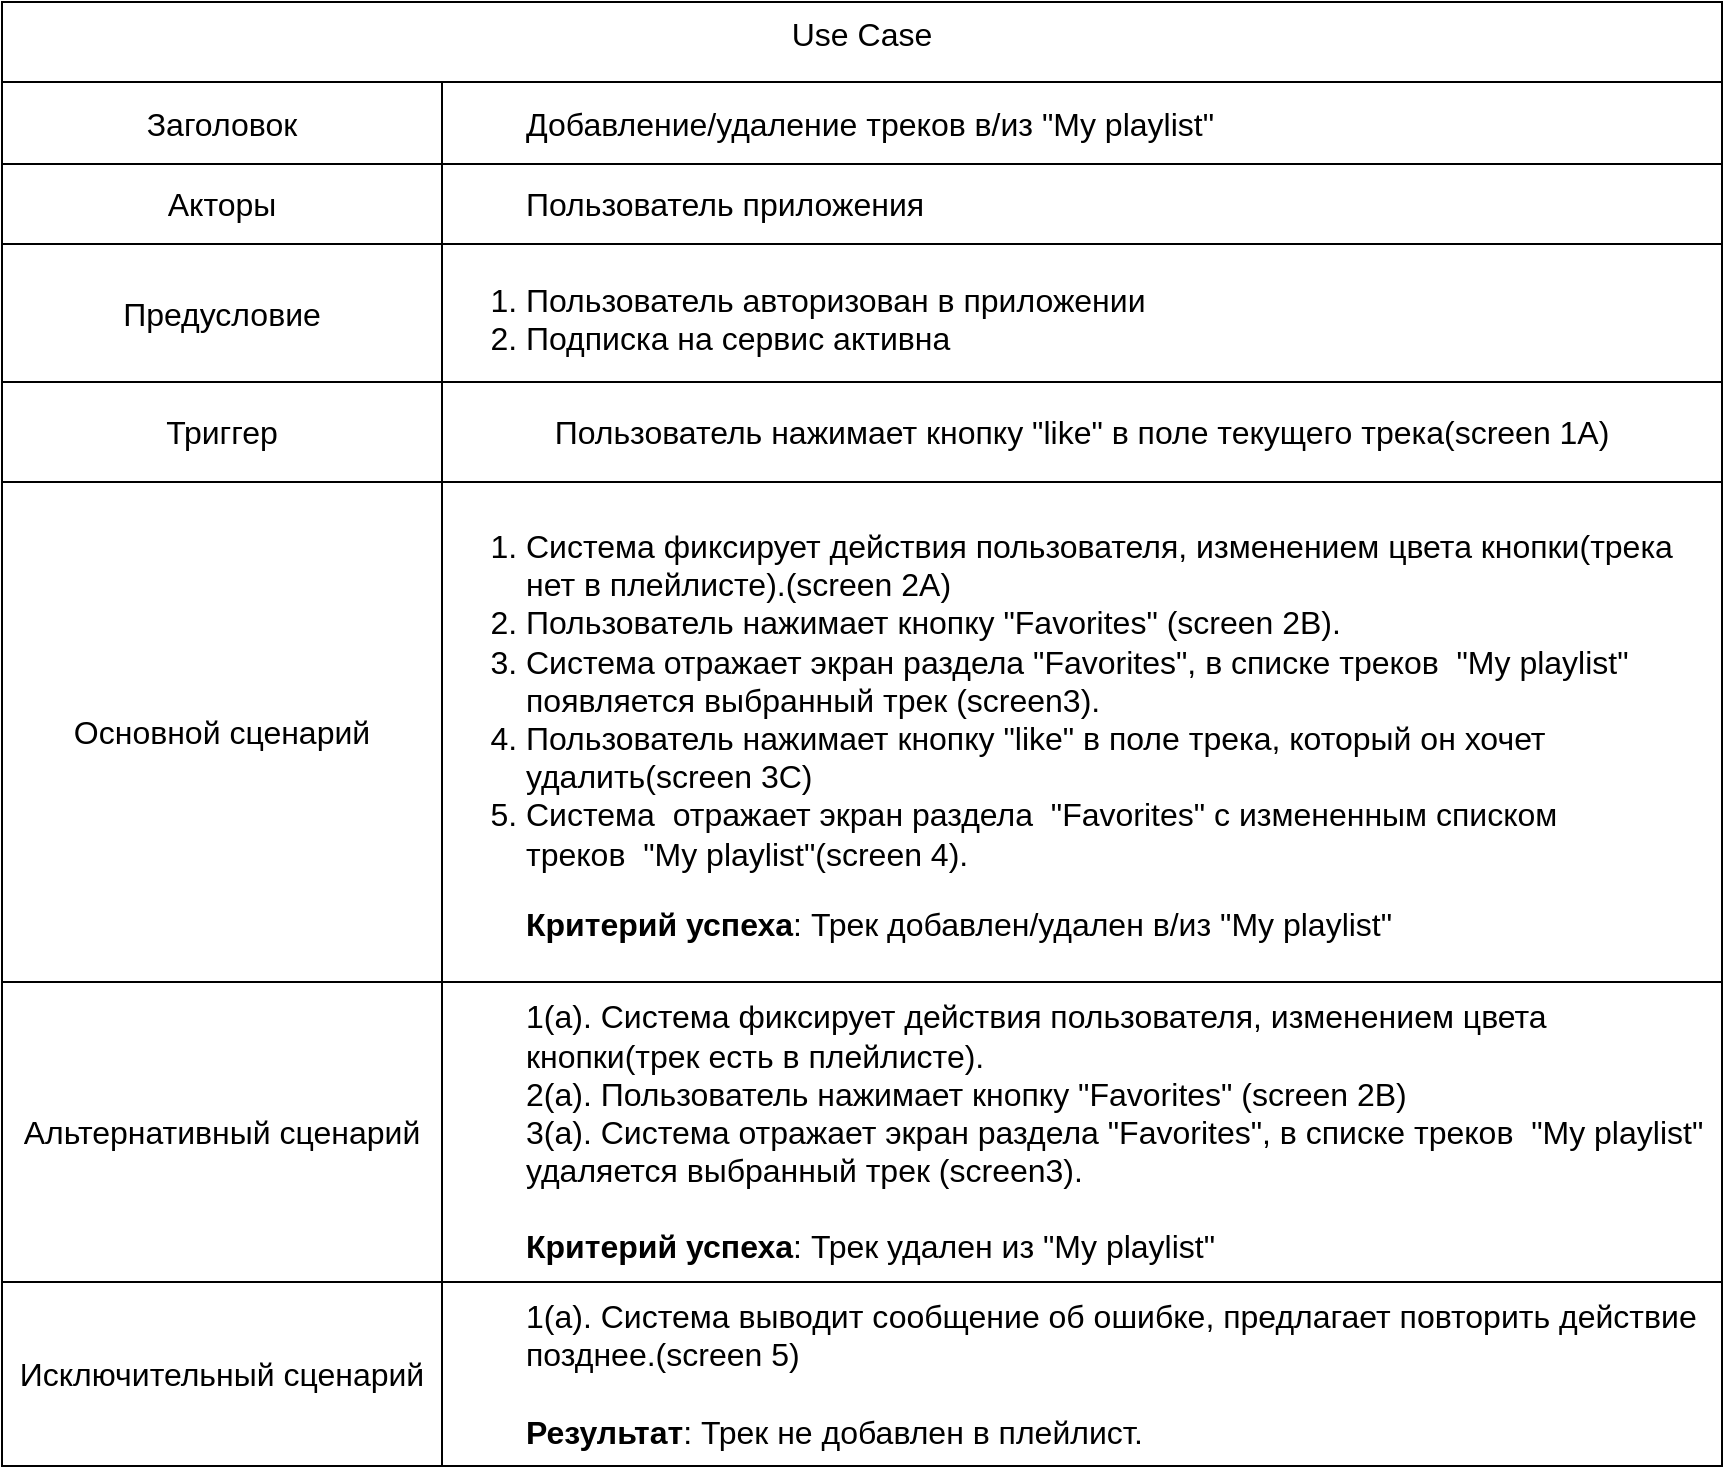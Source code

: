<mxfile version="24.8.0">
  <diagram name="Страница — 1" id="uVoTHYEMFmzPXwjLP7kv">
    <mxGraphModel grid="1" page="1" gridSize="10" guides="1" tooltips="1" connect="1" arrows="1" fold="1" pageScale="1" pageWidth="1169" pageHeight="827" math="0" shadow="0">
      <root>
        <mxCell id="0" />
        <mxCell id="1" parent="0" />
        <mxCell id="TL7R4SuH9gmXkBh_Vcmx-14" value="Use Case" style="shape=table;startSize=40;container=1;collapsible=0;childLayout=tableLayout;strokeColor=default;fontSize=16;verticalAlign=top;" vertex="1" parent="1">
          <mxGeometry x="80" y="40" width="860" height="732" as="geometry" />
        </mxCell>
        <mxCell id="TL7R4SuH9gmXkBh_Vcmx-15" value="" style="shape=tableRow;horizontal=0;startSize=0;swimlaneHead=0;swimlaneBody=0;strokeColor=inherit;top=0;left=0;bottom=0;right=0;collapsible=0;dropTarget=0;fillColor=none;points=[[0,0.5],[1,0.5]];portConstraint=eastwest;fontSize=16;" vertex="1" parent="TL7R4SuH9gmXkBh_Vcmx-14">
          <mxGeometry y="40" width="860" height="41" as="geometry" />
        </mxCell>
        <mxCell id="TL7R4SuH9gmXkBh_Vcmx-16" value="Заголовок" style="shape=partialRectangle;html=1;whiteSpace=wrap;connectable=0;strokeColor=inherit;overflow=hidden;fillColor=none;top=0;left=0;bottom=0;right=0;pointerEvents=1;fontSize=16;" vertex="1" parent="TL7R4SuH9gmXkBh_Vcmx-15">
          <mxGeometry width="220" height="41" as="geometry">
            <mxRectangle width="220" height="41" as="alternateBounds" />
          </mxGeometry>
        </mxCell>
        <mxCell id="TL7R4SuH9gmXkBh_Vcmx-17" value="&lt;blockquote style=&quot;margin: 0 0 0 40px; border: none; padding: 0px;&quot;&gt;Добавление/удаление треков в/из &quot;My playlist&quot;&amp;nbsp;&lt;/blockquote&gt;" style="shape=partialRectangle;html=1;whiteSpace=wrap;connectable=0;strokeColor=inherit;overflow=hidden;fillColor=none;top=0;left=0;bottom=0;right=0;pointerEvents=1;fontSize=16;align=left;" vertex="1" parent="TL7R4SuH9gmXkBh_Vcmx-15">
          <mxGeometry x="220" width="640" height="41" as="geometry">
            <mxRectangle width="640" height="41" as="alternateBounds" />
          </mxGeometry>
        </mxCell>
        <mxCell id="TL7R4SuH9gmXkBh_Vcmx-19" value="" style="shape=tableRow;horizontal=0;startSize=0;swimlaneHead=0;swimlaneBody=0;strokeColor=inherit;top=0;left=0;bottom=0;right=0;collapsible=0;dropTarget=0;fillColor=none;points=[[0,0.5],[1,0.5]];portConstraint=eastwest;fontSize=16;" vertex="1" parent="TL7R4SuH9gmXkBh_Vcmx-14">
          <mxGeometry y="81" width="860" height="40" as="geometry" />
        </mxCell>
        <mxCell id="TL7R4SuH9gmXkBh_Vcmx-20" value="Акторы" style="shape=partialRectangle;html=1;whiteSpace=wrap;connectable=0;strokeColor=inherit;overflow=hidden;fillColor=none;top=0;left=0;bottom=0;right=0;pointerEvents=1;fontSize=16;" vertex="1" parent="TL7R4SuH9gmXkBh_Vcmx-19">
          <mxGeometry width="220" height="40" as="geometry">
            <mxRectangle width="220" height="40" as="alternateBounds" />
          </mxGeometry>
        </mxCell>
        <mxCell id="TL7R4SuH9gmXkBh_Vcmx-21" value="&lt;blockquote style=&quot;margin: 0 0 0 40px; border: none; padding: 0px;&quot;&gt;Пользователь приложения&lt;/blockquote&gt;" style="shape=partialRectangle;html=1;whiteSpace=wrap;connectable=0;strokeColor=inherit;overflow=hidden;fillColor=none;top=0;left=0;bottom=0;right=0;pointerEvents=1;fontSize=16;align=left;" vertex="1" parent="TL7R4SuH9gmXkBh_Vcmx-19">
          <mxGeometry x="220" width="640" height="40" as="geometry">
            <mxRectangle width="640" height="40" as="alternateBounds" />
          </mxGeometry>
        </mxCell>
        <mxCell id="TL7R4SuH9gmXkBh_Vcmx-23" value="" style="shape=tableRow;horizontal=0;startSize=0;swimlaneHead=0;swimlaneBody=0;strokeColor=inherit;top=0;left=0;bottom=0;right=0;collapsible=0;dropTarget=0;fillColor=none;points=[[0,0.5],[1,0.5]];portConstraint=eastwest;fontSize=16;" vertex="1" parent="TL7R4SuH9gmXkBh_Vcmx-14">
          <mxGeometry y="121" width="860" height="69" as="geometry" />
        </mxCell>
        <mxCell id="TL7R4SuH9gmXkBh_Vcmx-24" value="Предусловие" style="shape=partialRectangle;html=1;whiteSpace=wrap;connectable=0;strokeColor=inherit;overflow=hidden;fillColor=none;top=0;left=0;bottom=0;right=0;pointerEvents=1;fontSize=16;" vertex="1" parent="TL7R4SuH9gmXkBh_Vcmx-23">
          <mxGeometry width="220" height="69" as="geometry">
            <mxRectangle width="220" height="69" as="alternateBounds" />
          </mxGeometry>
        </mxCell>
        <mxCell id="TL7R4SuH9gmXkBh_Vcmx-25" value="&lt;ol&gt;&lt;li&gt;&lt;span style=&quot;background-color: initial;&quot;&gt;Пользователь авторизован в приложении&lt;/span&gt;&lt;/li&gt;&lt;li&gt;&lt;span style=&quot;background-color: initial;&quot;&gt;Подписка на сервис активна&lt;br&gt;&lt;/span&gt;&lt;/li&gt;&lt;/ol&gt;" style="shape=partialRectangle;html=1;whiteSpace=wrap;connectable=0;strokeColor=inherit;overflow=hidden;fillColor=none;top=0;left=0;bottom=0;right=0;pointerEvents=1;fontSize=16;align=left;" vertex="1" parent="TL7R4SuH9gmXkBh_Vcmx-23">
          <mxGeometry x="220" width="640" height="69" as="geometry">
            <mxRectangle width="640" height="69" as="alternateBounds" />
          </mxGeometry>
        </mxCell>
        <mxCell id="TL7R4SuH9gmXkBh_Vcmx-30" style="shape=tableRow;horizontal=0;startSize=0;swimlaneHead=0;swimlaneBody=0;strokeColor=inherit;top=0;left=0;bottom=0;right=0;collapsible=0;dropTarget=0;fillColor=none;points=[[0,0.5],[1,0.5]];portConstraint=eastwest;fontSize=16;" vertex="1" parent="TL7R4SuH9gmXkBh_Vcmx-14">
          <mxGeometry y="190" width="860" height="50" as="geometry" />
        </mxCell>
        <mxCell id="TL7R4SuH9gmXkBh_Vcmx-31" value="Триггер" style="shape=partialRectangle;html=1;whiteSpace=wrap;connectable=0;strokeColor=inherit;overflow=hidden;fillColor=none;top=0;left=0;bottom=0;right=0;pointerEvents=1;fontSize=16;" vertex="1" parent="TL7R4SuH9gmXkBh_Vcmx-30">
          <mxGeometry width="220" height="50" as="geometry">
            <mxRectangle width="220" height="50" as="alternateBounds" />
          </mxGeometry>
        </mxCell>
        <mxCell id="TL7R4SuH9gmXkBh_Vcmx-32" value="Пользователь нажимает кнопку &quot;like&quot; в поле текущего трека(screen 1A)" style="shape=partialRectangle;html=1;whiteSpace=wrap;connectable=0;strokeColor=inherit;overflow=hidden;fillColor=none;top=0;left=0;bottom=0;right=0;pointerEvents=1;fontSize=16;" vertex="1" parent="TL7R4SuH9gmXkBh_Vcmx-30">
          <mxGeometry x="220" width="640" height="50" as="geometry">
            <mxRectangle width="640" height="50" as="alternateBounds" />
          </mxGeometry>
        </mxCell>
        <mxCell id="TL7R4SuH9gmXkBh_Vcmx-33" style="shape=tableRow;horizontal=0;startSize=0;swimlaneHead=0;swimlaneBody=0;strokeColor=inherit;top=0;left=0;bottom=0;right=0;collapsible=0;dropTarget=0;fillColor=none;points=[[0,0.5],[1,0.5]];portConstraint=eastwest;fontSize=16;verticalAlign=top;" vertex="1" parent="TL7R4SuH9gmXkBh_Vcmx-14">
          <mxGeometry y="240" width="860" height="250" as="geometry" />
        </mxCell>
        <mxCell id="TL7R4SuH9gmXkBh_Vcmx-34" value="Основной сценарий" style="shape=partialRectangle;html=1;whiteSpace=wrap;connectable=0;strokeColor=inherit;overflow=hidden;fillColor=none;top=0;left=0;bottom=0;right=0;pointerEvents=1;fontSize=16;" vertex="1" parent="TL7R4SuH9gmXkBh_Vcmx-33">
          <mxGeometry width="220" height="250" as="geometry">
            <mxRectangle width="220" height="250" as="alternateBounds" />
          </mxGeometry>
        </mxCell>
        <mxCell id="TL7R4SuH9gmXkBh_Vcmx-35" value="&lt;ol&gt;&lt;li&gt;Система фиксирует действия пользователя, изменением цвета кнопки(трека нет в плейлисте).(screen 2A)&lt;/li&gt;&lt;li&gt;Пользователь нажимает кнопку &quot;Favorites&quot; (screen 2B).&lt;/li&gt;&lt;li&gt;Система отражает экран раздела &quot;Favorites&quot;, в списке треков&amp;nbsp;&amp;nbsp;&lt;span style=&quot;text-align: center;&quot;&gt;&quot;My playlist&quot; появляется выбранный трек (screen3).&lt;/span&gt;&lt;/li&gt;&lt;li&gt;Пользователь нажимает кнопку &quot;like&quot; в поле трека, который он хочет удалить(screen 3C)&lt;/li&gt;&lt;li&gt;Система&amp;nbsp; отражает экран раздела&amp;nbsp;&amp;nbsp;&quot;Favorites&quot; с измененным списком треков&amp;nbsp;&amp;nbsp;&lt;span style=&quot;text-align: center;&quot;&gt;&quot;My playlist&quot;(screen 4).&amp;nbsp;&lt;/span&gt;&lt;/li&gt;&lt;/ol&gt;&lt;blockquote style=&quot;margin: 0 0 0 40px; border: none; padding: 0px;&quot;&gt;&lt;div style=&quot;&quot;&gt;&lt;b&gt;Критерий успеха&lt;/b&gt;:&amp;nbsp;&lt;span style=&quot;background-color: initial;&quot;&gt;Трек добавлен/удален в/из &quot;My playlist&quot;&lt;/span&gt;&lt;/div&gt;&lt;/blockquote&gt;" style="shape=partialRectangle;html=1;whiteSpace=wrap;connectable=0;strokeColor=inherit;overflow=hidden;fillColor=none;top=0;left=0;bottom=0;right=0;pointerEvents=1;fontSize=16;align=left;verticalAlign=top;" vertex="1" parent="TL7R4SuH9gmXkBh_Vcmx-33">
          <mxGeometry x="220" width="640" height="250" as="geometry">
            <mxRectangle width="640" height="250" as="alternateBounds" />
          </mxGeometry>
        </mxCell>
        <mxCell id="TL7R4SuH9gmXkBh_Vcmx-36" style="shape=tableRow;horizontal=0;startSize=0;swimlaneHead=0;swimlaneBody=0;strokeColor=inherit;top=0;left=0;bottom=0;right=0;collapsible=0;dropTarget=0;fillColor=none;points=[[0,0.5],[1,0.5]];portConstraint=eastwest;fontSize=16;" vertex="1" parent="TL7R4SuH9gmXkBh_Vcmx-14">
          <mxGeometry y="490" width="860" height="150" as="geometry" />
        </mxCell>
        <mxCell id="TL7R4SuH9gmXkBh_Vcmx-37" value="Альтернативный сценарий" style="shape=partialRectangle;html=1;whiteSpace=wrap;connectable=0;strokeColor=inherit;overflow=hidden;fillColor=none;top=0;left=0;bottom=0;right=0;pointerEvents=1;fontSize=16;" vertex="1" parent="TL7R4SuH9gmXkBh_Vcmx-36">
          <mxGeometry width="220" height="150" as="geometry">
            <mxRectangle width="220" height="150" as="alternateBounds" />
          </mxGeometry>
        </mxCell>
        <mxCell id="TL7R4SuH9gmXkBh_Vcmx-38" value="&lt;blockquote style=&quot;margin: 0 0 0 40px; border: none; padding: 0px;&quot;&gt;&lt;span style=&quot;background-color: initial;&quot;&gt;1(а). Система фиксирует действия пользователя, изменением цвета кнопки(трек есть в плейлисте).&lt;/span&gt;&lt;/blockquote&gt;&lt;blockquote style=&quot;margin: 0 0 0 40px; border: none; padding: 0px;&quot;&gt;&lt;span style=&quot;background-color: initial;&quot;&gt;2(a). Пользователь нажимает кнопку &quot;Favorites&quot; (screen 2B)&lt;/span&gt;&lt;/blockquote&gt;&lt;blockquote style=&quot;margin: 0 0 0 40px; border: none; padding: 0px;&quot;&gt;&lt;span style=&quot;background-color: initial;&quot;&gt;3(a). Система отражает экран раздела &quot;Favorites&quot;, в списке треков&amp;nbsp;&amp;nbsp;&lt;/span&gt;&lt;span style=&quot;background-color: initial; text-align: center;&quot;&gt;&quot;My playlist&quot; удаляется выбранный трек (screen3).&lt;/span&gt;&lt;/blockquote&gt;&lt;blockquote style=&quot;margin: 0 0 0 40px; border: none; padding: 0px;&quot;&gt;&lt;span style=&quot;background-color: initial; text-align: center;&quot;&gt;&lt;br&gt;&lt;/span&gt;&lt;/blockquote&gt;&lt;blockquote style=&quot;margin: 0 0 0 40px; border: none; padding: 0px;&quot;&gt;&lt;b&gt;Критерий успеха&lt;/b&gt;:&amp;nbsp;&lt;span style=&quot;background-color: initial;&quot;&gt;Трек удален из &quot;My playlist&quot;&lt;/span&gt;&lt;span style=&quot;background-color: initial; text-align: center;&quot;&gt;&lt;/span&gt;&lt;/blockquote&gt;" style="shape=partialRectangle;html=1;whiteSpace=wrap;connectable=0;strokeColor=inherit;overflow=hidden;fillColor=none;top=0;left=0;bottom=0;right=0;pointerEvents=1;fontSize=16;align=left;" vertex="1" parent="TL7R4SuH9gmXkBh_Vcmx-36">
          <mxGeometry x="220" width="640" height="150" as="geometry">
            <mxRectangle width="640" height="150" as="alternateBounds" />
          </mxGeometry>
        </mxCell>
        <mxCell id="TL7R4SuH9gmXkBh_Vcmx-39" style="shape=tableRow;horizontal=0;startSize=0;swimlaneHead=0;swimlaneBody=0;strokeColor=inherit;top=0;left=0;bottom=0;right=0;collapsible=0;dropTarget=0;fillColor=none;points=[[0,0.5],[1,0.5]];portConstraint=eastwest;fontSize=16;" vertex="1" parent="TL7R4SuH9gmXkBh_Vcmx-14">
          <mxGeometry y="640" width="860" height="92" as="geometry" />
        </mxCell>
        <mxCell id="TL7R4SuH9gmXkBh_Vcmx-40" value="Исключительный сценарий" style="shape=partialRectangle;html=1;whiteSpace=wrap;connectable=0;strokeColor=inherit;overflow=hidden;fillColor=none;top=0;left=0;bottom=0;right=0;pointerEvents=1;fontSize=16;" vertex="1" parent="TL7R4SuH9gmXkBh_Vcmx-39">
          <mxGeometry width="220" height="92" as="geometry">
            <mxRectangle width="220" height="92" as="alternateBounds" />
          </mxGeometry>
        </mxCell>
        <mxCell id="TL7R4SuH9gmXkBh_Vcmx-41" value="&lt;blockquote style=&quot;margin: 0 0 0 40px; border: none; padding: 0px;&quot;&gt;1(a). Система выводит сообщение об ошибке, предлагает повторить действие позднее.(screen 5)&lt;/blockquote&gt;&lt;blockquote style=&quot;margin: 0 0 0 40px; border: none; padding: 0px;&quot;&gt;&lt;br&gt;&lt;/blockquote&gt;&lt;blockquote style=&quot;margin: 0 0 0 40px; border: none; padding: 0px;&quot;&gt;&lt;b&gt;Результат&lt;/b&gt;: Трек не добавлен в плейлист.&lt;/blockquote&gt;" style="shape=partialRectangle;html=1;whiteSpace=wrap;connectable=0;strokeColor=inherit;overflow=hidden;fillColor=none;top=0;left=0;bottom=0;right=0;pointerEvents=1;fontSize=16;align=left;" vertex="1" parent="TL7R4SuH9gmXkBh_Vcmx-39">
          <mxGeometry x="220" width="640" height="92" as="geometry">
            <mxRectangle width="640" height="92" as="alternateBounds" />
          </mxGeometry>
        </mxCell>
      </root>
    </mxGraphModel>
  </diagram>
</mxfile>
